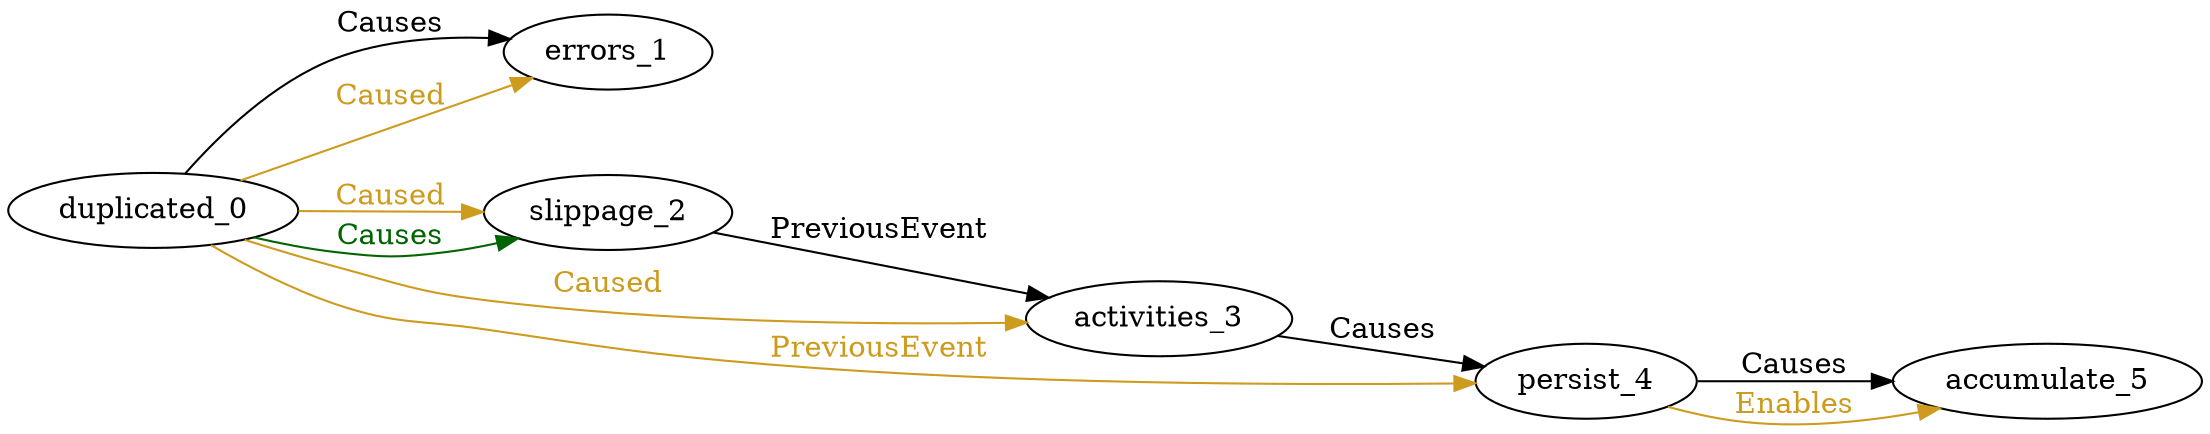 digraph finite_state_machine { 
	rankdir=LR;
	size="50,50";
node0 [label = "duplicated_0"]
node1 [label = "errors_1"]
node2 [label = "slippage_2"]
node3 [label = "activities_3"]
node4 [label = "persist_4"]
node5 [label = "accumulate_5"]
node0 -> node1 [ label = "Causes" fontcolor="black"  color = "Black"];
node0 -> node1 [ label = "Caused" fontcolor="goldenrod3"  color = "goldenrod3"];
node0 -> node2 [ label = "Caused" fontcolor="goldenrod3"  color = "goldenrod3"];
node0 -> node3 [ label = "Caused" fontcolor="goldenrod3"  color = "goldenrod3"];
node0 -> node4 [ label = "PreviousEvent" fontcolor="goldenrod3"  color = "goldenrod3"];
node2 -> node3 [ label = "PreviousEvent" fontcolor="black"  color = "Black"];
node3 -> node4 [ label = "Causes" fontcolor="black"  color = "Black"];
node4 -> node5 [ label = "Causes" fontcolor="black"  color = "Black"];
node4 -> node5 [ label = "Enables" fontcolor="goldenrod3"  color = "goldenrod3"];
node0 -> node2 [ label = "Causes" fontcolor="darkgreen"  color = "darkgreen"];
}